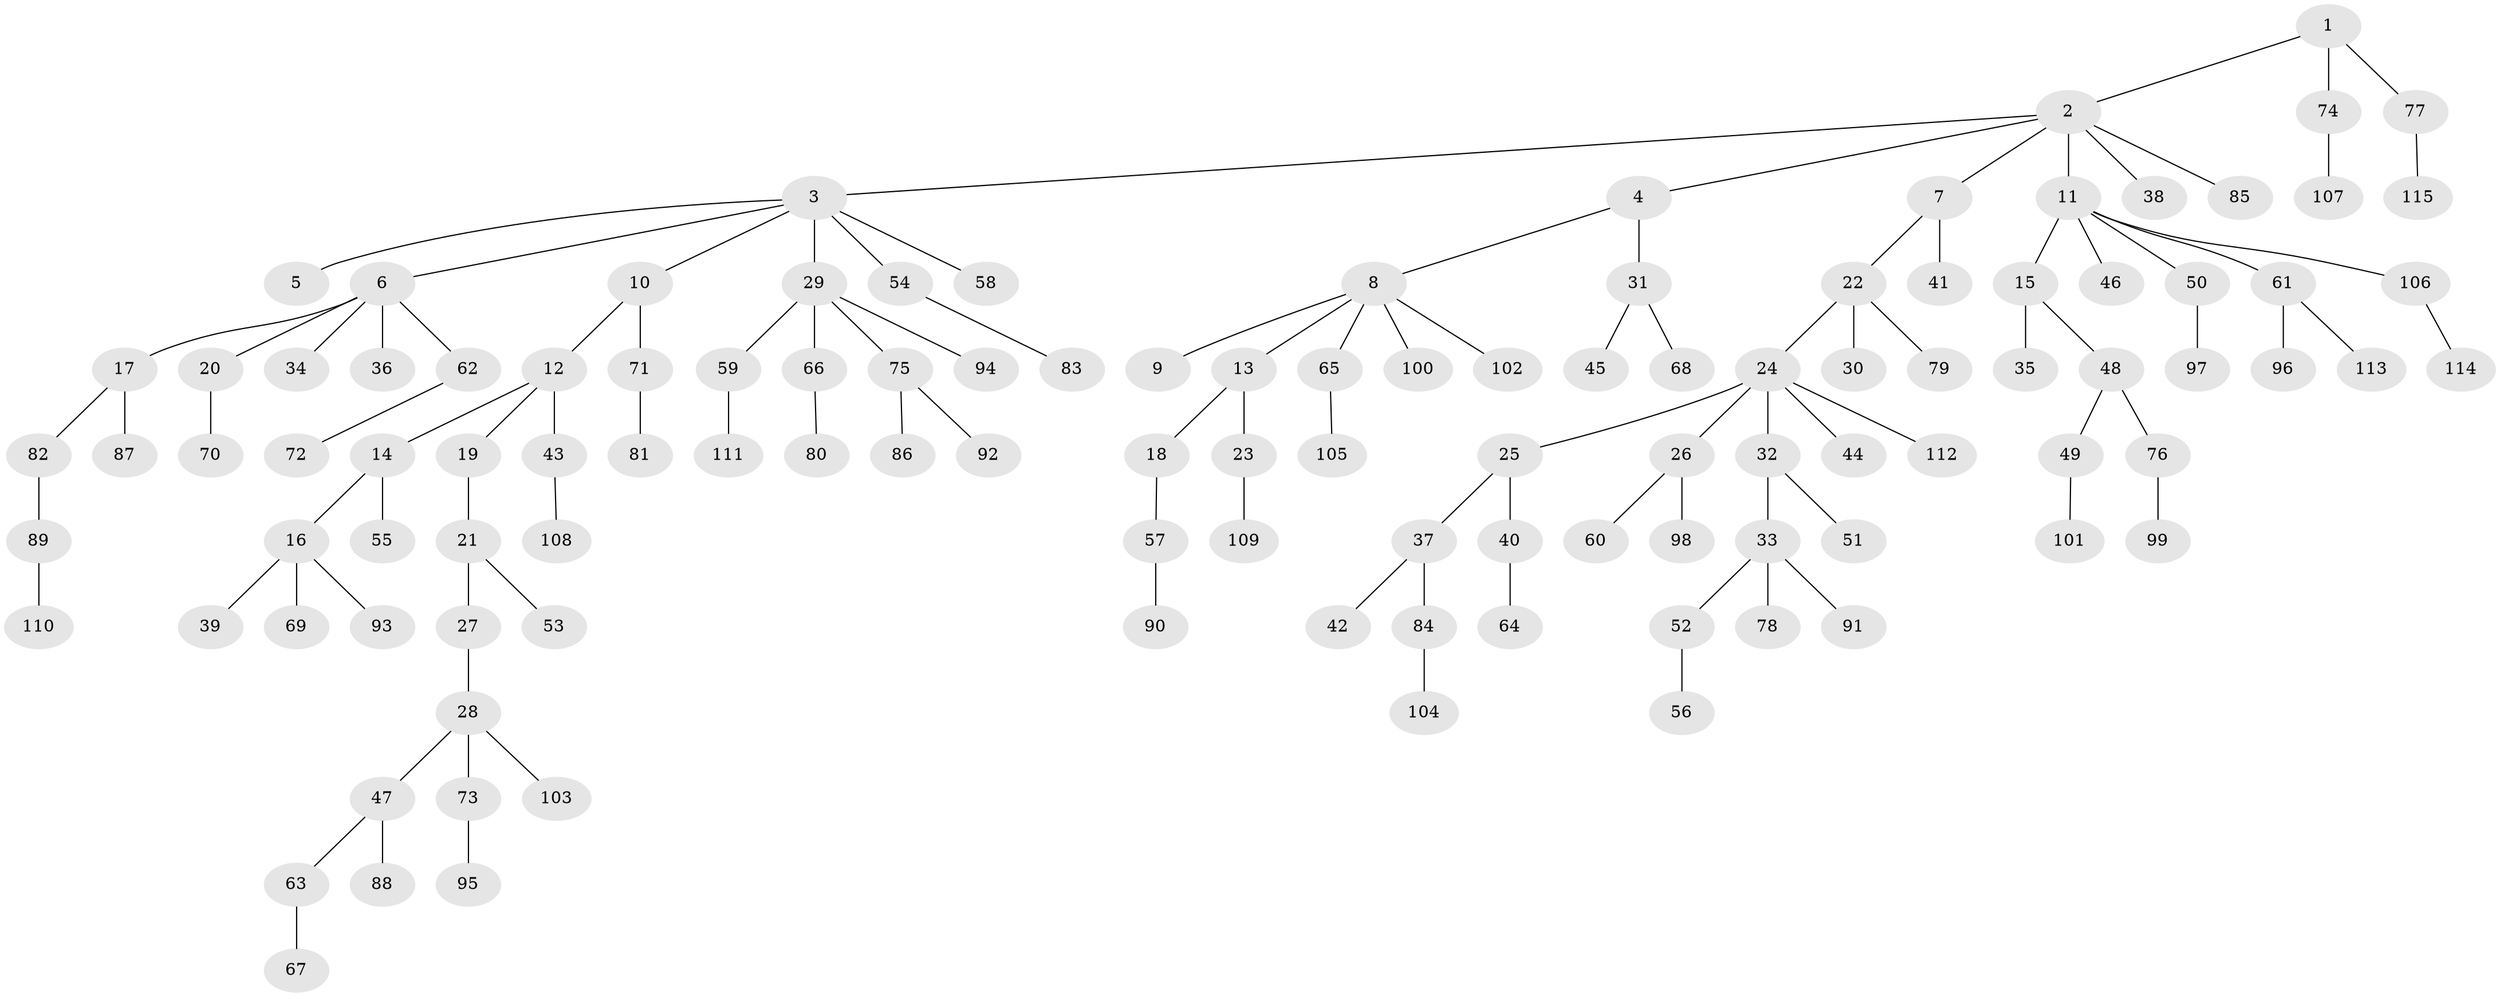 // Generated by graph-tools (version 1.1) at 2025/26/03/09/25 03:26:24]
// undirected, 115 vertices, 114 edges
graph export_dot {
graph [start="1"]
  node [color=gray90,style=filled];
  1;
  2;
  3;
  4;
  5;
  6;
  7;
  8;
  9;
  10;
  11;
  12;
  13;
  14;
  15;
  16;
  17;
  18;
  19;
  20;
  21;
  22;
  23;
  24;
  25;
  26;
  27;
  28;
  29;
  30;
  31;
  32;
  33;
  34;
  35;
  36;
  37;
  38;
  39;
  40;
  41;
  42;
  43;
  44;
  45;
  46;
  47;
  48;
  49;
  50;
  51;
  52;
  53;
  54;
  55;
  56;
  57;
  58;
  59;
  60;
  61;
  62;
  63;
  64;
  65;
  66;
  67;
  68;
  69;
  70;
  71;
  72;
  73;
  74;
  75;
  76;
  77;
  78;
  79;
  80;
  81;
  82;
  83;
  84;
  85;
  86;
  87;
  88;
  89;
  90;
  91;
  92;
  93;
  94;
  95;
  96;
  97;
  98;
  99;
  100;
  101;
  102;
  103;
  104;
  105;
  106;
  107;
  108;
  109;
  110;
  111;
  112;
  113;
  114;
  115;
  1 -- 2;
  1 -- 74;
  1 -- 77;
  2 -- 3;
  2 -- 4;
  2 -- 7;
  2 -- 11;
  2 -- 38;
  2 -- 85;
  3 -- 5;
  3 -- 6;
  3 -- 10;
  3 -- 29;
  3 -- 54;
  3 -- 58;
  4 -- 8;
  4 -- 31;
  6 -- 17;
  6 -- 20;
  6 -- 34;
  6 -- 36;
  6 -- 62;
  7 -- 22;
  7 -- 41;
  8 -- 9;
  8 -- 13;
  8 -- 65;
  8 -- 100;
  8 -- 102;
  10 -- 12;
  10 -- 71;
  11 -- 15;
  11 -- 46;
  11 -- 50;
  11 -- 61;
  11 -- 106;
  12 -- 14;
  12 -- 19;
  12 -- 43;
  13 -- 18;
  13 -- 23;
  14 -- 16;
  14 -- 55;
  15 -- 35;
  15 -- 48;
  16 -- 39;
  16 -- 69;
  16 -- 93;
  17 -- 82;
  17 -- 87;
  18 -- 57;
  19 -- 21;
  20 -- 70;
  21 -- 27;
  21 -- 53;
  22 -- 24;
  22 -- 30;
  22 -- 79;
  23 -- 109;
  24 -- 25;
  24 -- 26;
  24 -- 32;
  24 -- 44;
  24 -- 112;
  25 -- 37;
  25 -- 40;
  26 -- 60;
  26 -- 98;
  27 -- 28;
  28 -- 47;
  28 -- 73;
  28 -- 103;
  29 -- 59;
  29 -- 66;
  29 -- 75;
  29 -- 94;
  31 -- 45;
  31 -- 68;
  32 -- 33;
  32 -- 51;
  33 -- 52;
  33 -- 78;
  33 -- 91;
  37 -- 42;
  37 -- 84;
  40 -- 64;
  43 -- 108;
  47 -- 63;
  47 -- 88;
  48 -- 49;
  48 -- 76;
  49 -- 101;
  50 -- 97;
  52 -- 56;
  54 -- 83;
  57 -- 90;
  59 -- 111;
  61 -- 96;
  61 -- 113;
  62 -- 72;
  63 -- 67;
  65 -- 105;
  66 -- 80;
  71 -- 81;
  73 -- 95;
  74 -- 107;
  75 -- 86;
  75 -- 92;
  76 -- 99;
  77 -- 115;
  82 -- 89;
  84 -- 104;
  89 -- 110;
  106 -- 114;
}
